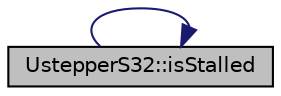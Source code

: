 digraph "UstepperS32::isStalled"
{
 // LATEX_PDF_SIZE
  edge [fontname="Helvetica",fontsize="10",labelfontname="Helvetica",labelfontsize="10"];
  node [fontname="Helvetica",fontsize="10",shape=record];
  rankdir="LR";
  Node1 [label="UstepperS32::isStalled",height=0.2,width=0.4,color="black", fillcolor="grey75", style="filled", fontcolor="black",tooltip="This method returns a bool variable indicating wether the motor is stalled or not...."];
  Node1 -> Node1 [color="midnightblue",fontsize="10",style="solid",fontname="Helvetica"];
}
